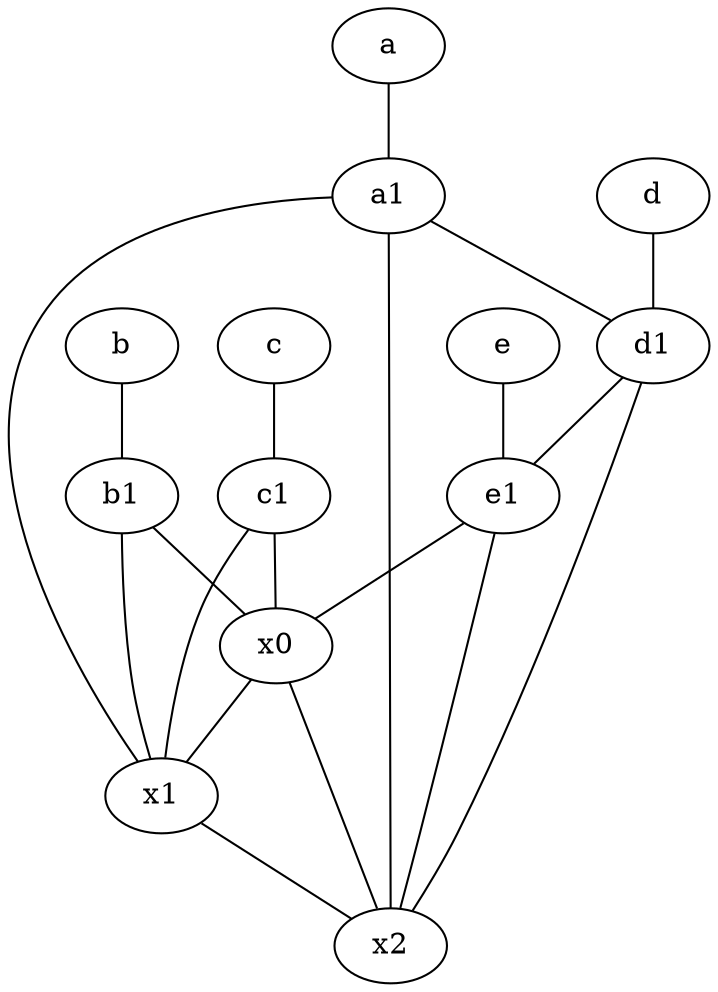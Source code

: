 graph {
	node [labelfontsize=50]
	c [labelfontsize=50 pos="4.5,2!"]
	d [labelfontsize=50 pos="2,5!"]
	b1 [labelfontsize=50 pos="9,4!"]
	x1 [labelfontsize=50]
	c1 [labelfontsize=50 pos="4.5,3!"]
	d1 [labelfontsize=50 pos="3,5!"]
	b [labelfontsize=50 pos="10,4!"]
	e1 [labelfontsize=50 pos="7,7!"]
	e [labelfontsize=50 pos="7,9!"]
	x2 [labelfontsize=50]
	a1 [labelfontsize=50 pos="8,3!"]
	x0 [labelfontsize=50]
	a [labelfontsize=50 pos="8,2!"]
	e1 -- x0
	a1 -- x2
	x0 -- x2
	d -- d1
	c1 -- x0
	b1 -- x1
	c -- c1
	a1 -- d1
	e -- e1
	x1 -- x2
	e1 -- x2
	c1 -- x1
	a1 -- x1
	d1 -- x2
	a -- a1
	d1 -- e1
	b -- b1
	b1 -- x0
	x0 -- x1
}
